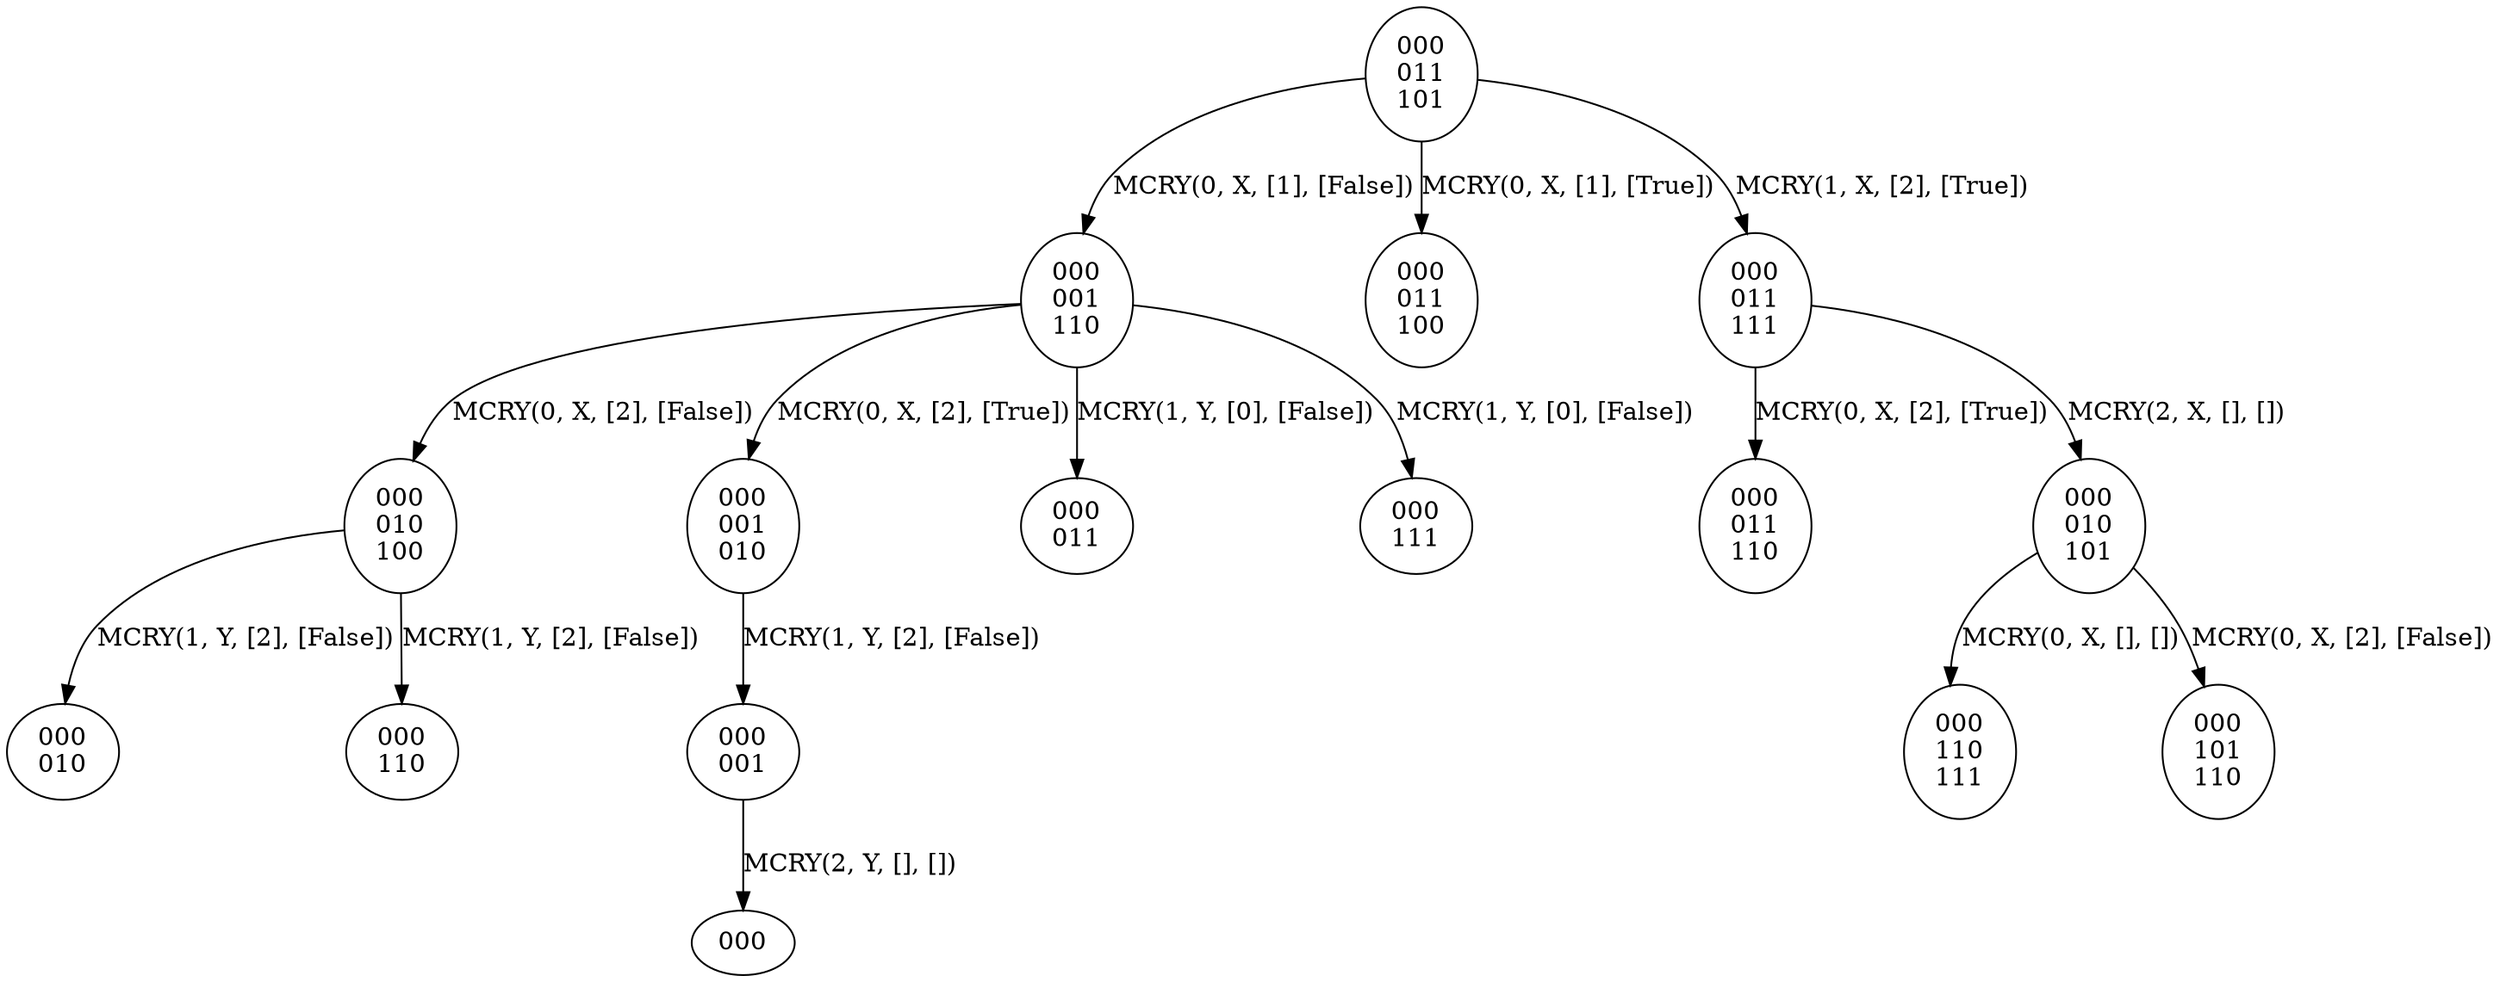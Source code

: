 strict digraph "" {
	"000
001
110" -> "000
010
100"	[label="MCRY(0, X, [2], [False])"];
	"000
001
110" -> "000
001
010"	[label="MCRY(0, X, [2], [True])"];
	"000
001
110" -> "000
011"	[label="MCRY(1, Y, [0], [False])"];
	"000
001
110" -> "000
111"	[label="MCRY(1, Y, [0], [False])"];
	"000
011
101" -> "000
001
110"	[label="MCRY(0, X, [1], [False])"];
	"000
011
101" -> "000
011
100"	[label="MCRY(0, X, [1], [True])"];
	"000
011
101" -> "000
011
111"	[label="MCRY(1, X, [2], [True])"];
	"000
011
111" -> "000
011
110"	[label="MCRY(0, X, [2], [True])"];
	"000
011
111" -> "000
010
101"	[label="MCRY(2, X, [], [])"];
	"000
010
100" -> "000
010"	[label="MCRY(1, Y, [2], [False])"];
	"000
010
100" -> "000
110"	[label="MCRY(1, Y, [2], [False])"];
	"000
001
010" -> "000
001"	[label="MCRY(1, Y, [2], [False])"];
	"000
010
101" -> "000
110
111"	[label="MCRY(0, X, [], [])"];
	"000
010
101" -> "000
101
110"	[label="MCRY(0, X, [2], [False])"];
	"000
001" -> 000	[label="MCRY(2, Y, [], [])"];
}
